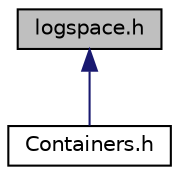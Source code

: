 digraph "logspace.h"
{
 // LATEX_PDF_SIZE
  edge [fontname="Helvetica",fontsize="10",labelfontname="Helvetica",labelfontsize="10"];
  node [fontname="Helvetica",fontsize="10",shape=record];
  Node1 [label="logspace.h",height=0.2,width=0.4,color="black", fillcolor="grey75", style="filled", fontcolor="black",tooltip="Header file for Osl::Maths::Containers::logspace functions."];
  Node1 -> Node2 [dir="back",color="midnightblue",fontsize="10",style="solid"];
  Node2 [label="Containers.h",height=0.2,width=0.4,color="black", fillcolor="white", style="filled",URL="$Containers_8h.html",tooltip="Header file for Osl::Maths::Containers::Containers namespace."];
}
